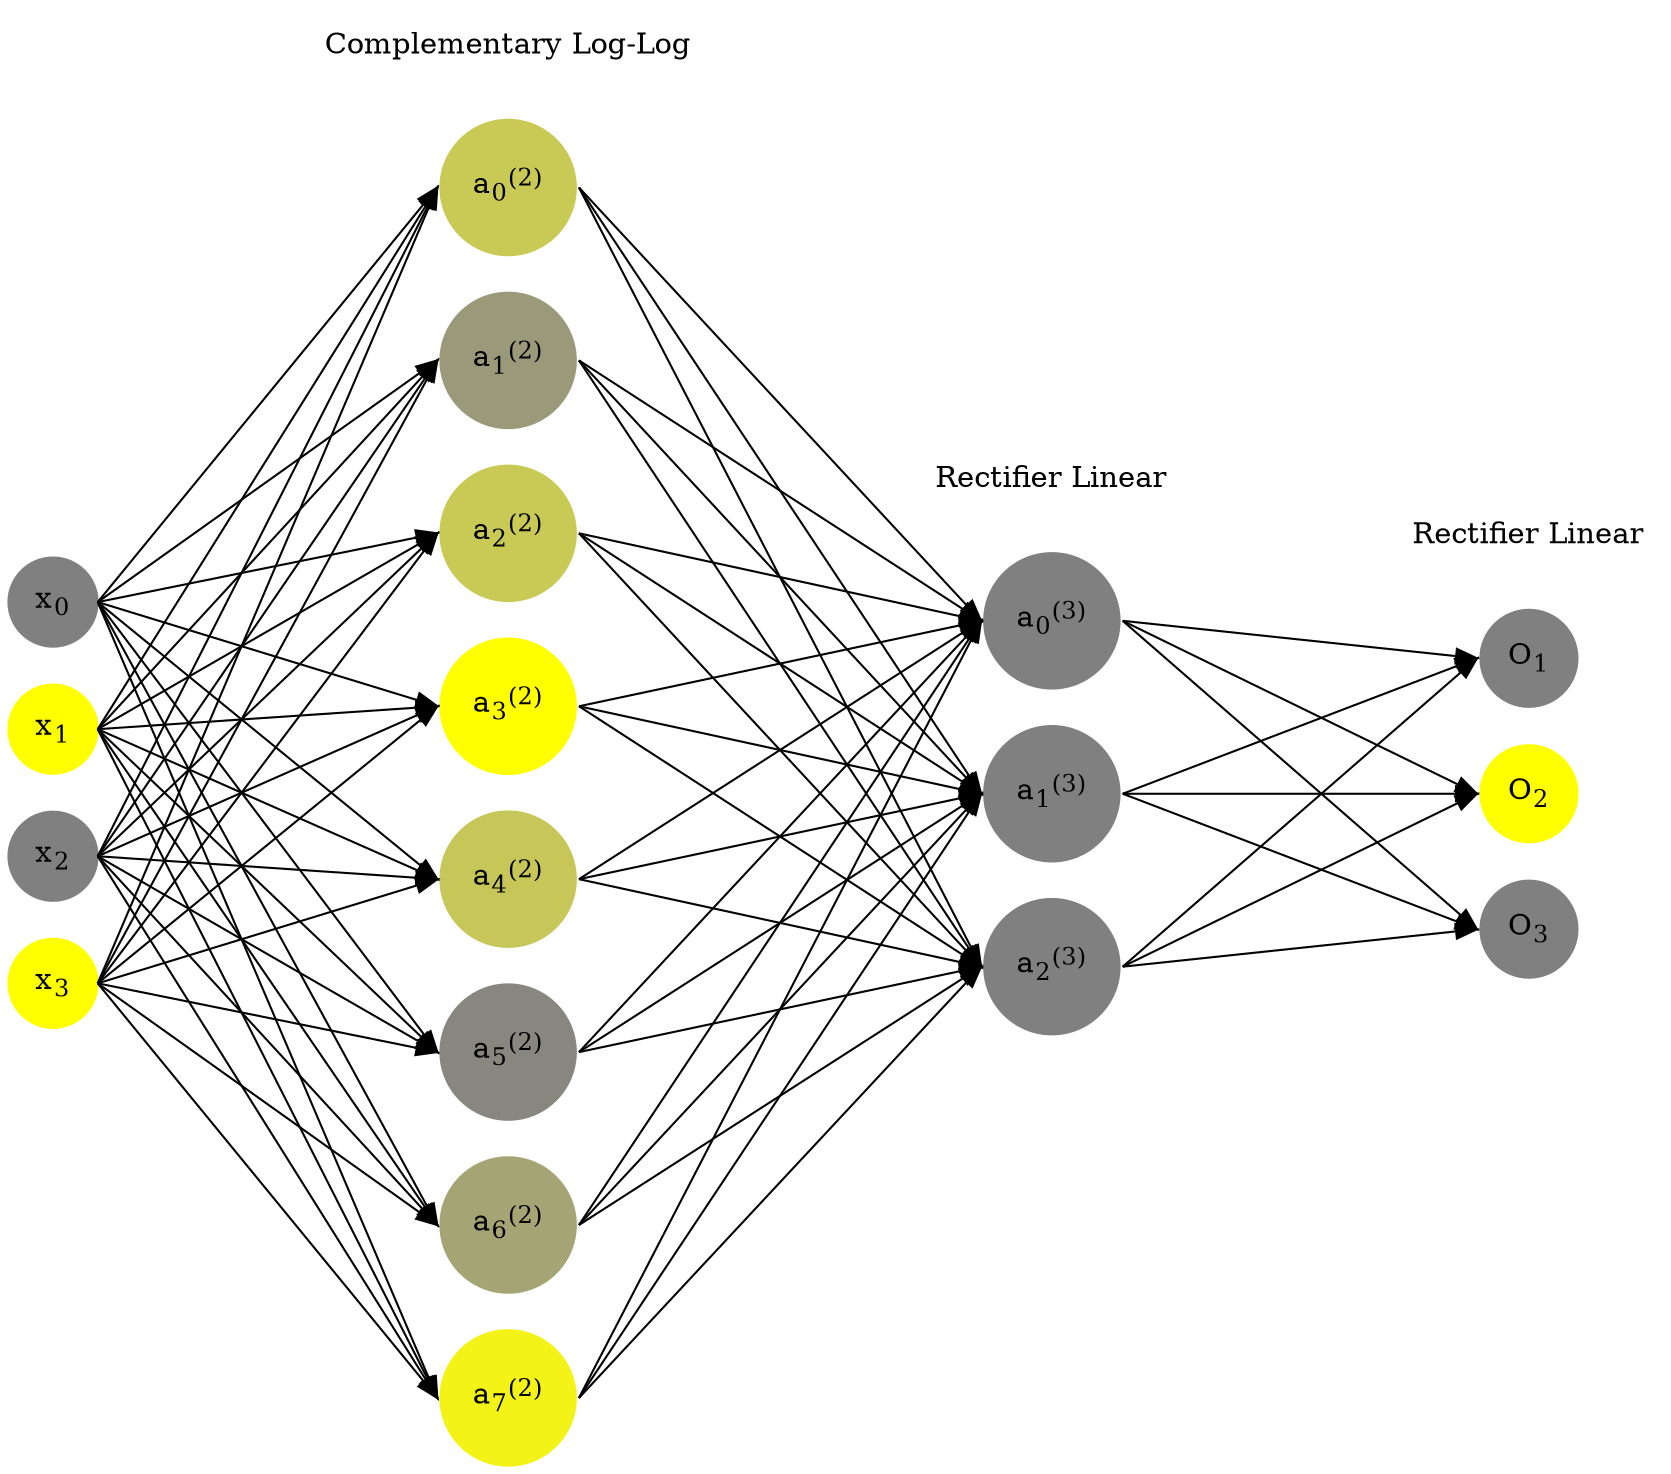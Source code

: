 digraph G {
	rankdir = LR;
	splines=false;
	edge[style=invis];
	ranksep= 1.4;
	{
	node [shape=circle, color="0.1667, 0.0, 0.5", style=filled, fillcolor="0.1667, 0.0, 0.5"];
	x0 [label=<x<sub>0</sub>>];
	}
	{
	node [shape=circle, color="0.1667, 1.0, 1.0", style=filled, fillcolor="0.1667, 1.0, 1.0"];
	x1 [label=<x<sub>1</sub>>];
	}
	{
	node [shape=circle, color="0.1667, 0.0, 0.5", style=filled, fillcolor="0.1667, 0.0, 0.5"];
	x2 [label=<x<sub>2</sub>>];
	}
	{
	node [shape=circle, color="0.1667, 1.0, 1.0", style=filled, fillcolor="0.1667, 1.0, 1.0"];
	x3 [label=<x<sub>3</sub>>];
	}
	{
	node [shape=circle, color="0.1667, 0.572053, 0.786027", style=filled, fillcolor="0.1667, 0.572053, 0.786027"];
	a02 [label=<a<sub>0</sub><sup>(2)</sup>>];
	}
	{
	node [shape=circle, color="0.1667, 0.210117, 0.605058", style=filled, fillcolor="0.1667, 0.210117, 0.605058"];
	a12 [label=<a<sub>1</sub><sup>(2)</sup>>];
	}
	{
	node [shape=circle, color="0.1667, 0.574999, 0.787500", style=filled, fillcolor="0.1667, 0.574999, 0.787500"];
	a22 [label=<a<sub>2</sub><sup>(2)</sup>>];
	}
	{
	node [shape=circle, color="0.1667, 0.997359, 0.998680", style=filled, fillcolor="0.1667, 0.997359, 0.998680"];
	a32 [label=<a<sub>3</sub><sup>(2)</sup>>];
	}
	{
	node [shape=circle, color="0.1667, 0.548578, 0.774289", style=filled, fillcolor="0.1667, 0.548578, 0.774289"];
	a42 [label=<a<sub>4</sub><sup>(2)</sup>>];
	}
	{
	node [shape=circle, color="0.1667, 0.055741, 0.527871", style=filled, fillcolor="0.1667, 0.055741, 0.527871"];
	a52 [label=<a<sub>5</sub><sup>(2)</sup>>];
	}
	{
	node [shape=circle, color="0.1667, 0.285032, 0.642516", style=filled, fillcolor="0.1667, 0.285032, 0.642516"];
	a62 [label=<a<sub>6</sub><sup>(2)</sup>>];
	}
	{
	node [shape=circle, color="0.1667, 0.898821, 0.949411", style=filled, fillcolor="0.1667, 0.898821, 0.949411"];
	a72 [label=<a<sub>7</sub><sup>(2)</sup>>];
	}
	{
	node [shape=circle, color="0.1667, 0.000000, 0.500000", style=filled, fillcolor="0.1667, 0.000000, 0.500000"];
	a03 [label=<a<sub>0</sub><sup>(3)</sup>>];
	}
	{
	node [shape=circle, color="0.1667, 0.000000, 0.500000", style=filled, fillcolor="0.1667, 0.000000, 0.500000"];
	a13 [label=<a<sub>1</sub><sup>(3)</sup>>];
	}
	{
	node [shape=circle, color="0.1667, 0.000000, 0.500000", style=filled, fillcolor="0.1667, 0.000000, 0.500000"];
	a23 [label=<a<sub>2</sub><sup>(3)</sup>>];
	}
	{
	node [shape=circle, color="0.1667, 0.0, 0.5", style=filled, fillcolor="0.1667, 0.0, 0.5"];
	O1 [label=<O<sub>1</sub>>];
	}
	{
	node [shape=circle, color="0.1667, 1.0, 1.0", style=filled, fillcolor="0.1667, 1.0, 1.0"];
	O2 [label=<O<sub>2</sub>>];
	}
	{
	node [shape=circle, color="0.1667, 0.0, 0.5", style=filled, fillcolor="0.1667, 0.0, 0.5"];
	O3 [label=<O<sub>3</sub>>];
	}
	{
	rank=same;
	x0->x1->x2->x3;
	}
	{
	rank=same;
	a02->a12->a22->a32->a42->a52->a62->a72;
	}
	{
	rank=same;
	a03->a13->a23;
	}
	{
	rank=same;
	O1->O2->O3;
	}
	l1 [shape=plaintext,label="Complementary Log-Log"];
	l1->a02;
	{rank=same; l1;a02};
	l2 [shape=plaintext,label="Rectifier Linear"];
	l2->a03;
	{rank=same; l2;a03};
	l3 [shape=plaintext,label="Rectifier Linear"];
	l3->O1;
	{rank=same; l3;O1};
edge[style=solid, tailport=e, headport=w];
	{x0;x1;x2;x3} -> {a02;a12;a22;a32;a42;a52;a62;a72};
	{a02;a12;a22;a32;a42;a52;a62;a72} -> {a03;a13;a23};
	{a03;a13;a23} -> {O1,O2,O3};
}